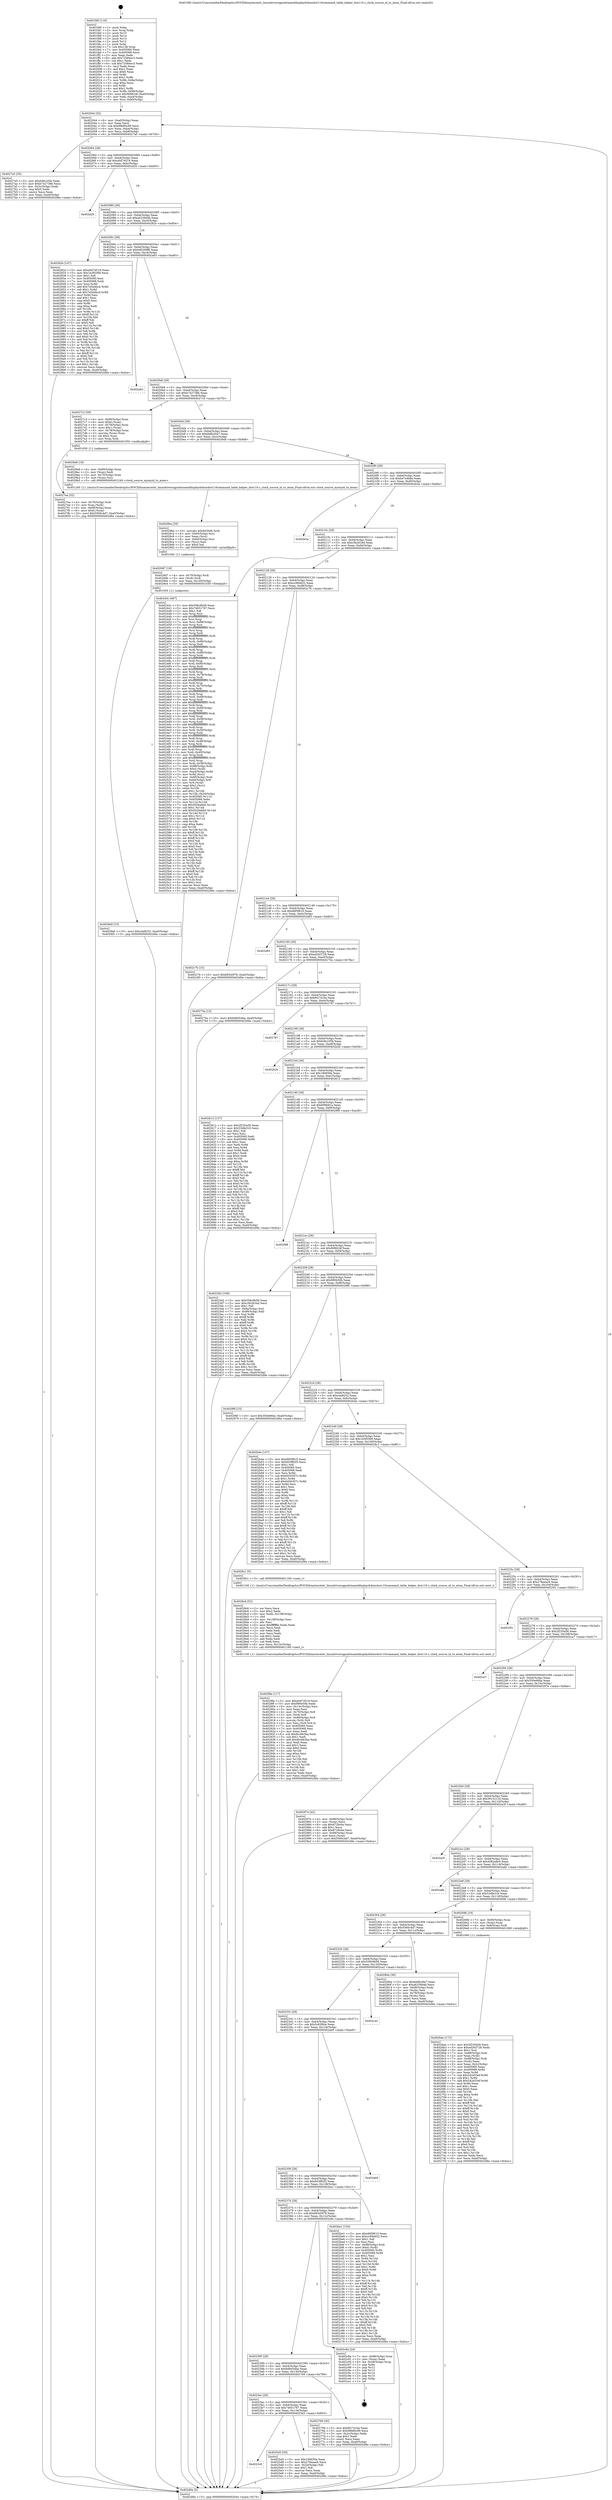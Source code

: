 digraph "0x401fd0" {
  label = "0x401fd0 (/mnt/c/Users/mathe/Desktop/tcc/POCII/binaries/extr_linuxdriversgpudrmamddisplaydcbiosdce110command_table_helper_dce110.c_clock_source_id_to_atom_Final-ollvm.out::main(0))"
  labelloc = "t"
  node[shape=record]

  Entry [label="",width=0.3,height=0.3,shape=circle,fillcolor=black,style=filled]
  "0x402044" [label="{
     0x402044 [32]\l
     | [instrs]\l
     &nbsp;&nbsp;0x402044 \<+6\>: mov -0xa0(%rbp),%eax\l
     &nbsp;&nbsp;0x40204a \<+2\>: mov %eax,%ecx\l
     &nbsp;&nbsp;0x40204c \<+6\>: sub $0x99b80c99,%ecx\l
     &nbsp;&nbsp;0x402052 \<+6\>: mov %eax,-0xb4(%rbp)\l
     &nbsp;&nbsp;0x402058 \<+6\>: mov %ecx,-0xb8(%rbp)\l
     &nbsp;&nbsp;0x40205e \<+6\>: je 00000000004027a5 \<main+0x7d5\>\l
  }"]
  "0x4027a5" [label="{
     0x4027a5 [30]\l
     | [instrs]\l
     &nbsp;&nbsp;0x4027a5 \<+5\>: mov $0xfc9e105b,%eax\l
     &nbsp;&nbsp;0x4027aa \<+5\>: mov $0xb7427386,%ecx\l
     &nbsp;&nbsp;0x4027af \<+3\>: mov -0x2c(%rbp),%edx\l
     &nbsp;&nbsp;0x4027b2 \<+3\>: cmp $0x0,%edx\l
     &nbsp;&nbsp;0x4027b5 \<+3\>: cmove %ecx,%eax\l
     &nbsp;&nbsp;0x4027b8 \<+6\>: mov %eax,-0xa0(%rbp)\l
     &nbsp;&nbsp;0x4027be \<+5\>: jmp 0000000000402d9a \<main+0xdca\>\l
  }"]
  "0x402064" [label="{
     0x402064 [28]\l
     | [instrs]\l
     &nbsp;&nbsp;0x402064 \<+5\>: jmp 0000000000402069 \<main+0x99\>\l
     &nbsp;&nbsp;0x402069 \<+6\>: mov -0xb4(%rbp),%eax\l
     &nbsp;&nbsp;0x40206f \<+5\>: sub $0xa0d74519,%eax\l
     &nbsp;&nbsp;0x402074 \<+6\>: mov %eax,-0xbc(%rbp)\l
     &nbsp;&nbsp;0x40207a \<+6\>: je 0000000000402d20 \<main+0xd50\>\l
  }"]
  Exit [label="",width=0.3,height=0.3,shape=circle,fillcolor=black,style=filled,peripheries=2]
  "0x402d20" [label="{
     0x402d20\l
  }", style=dashed]
  "0x402080" [label="{
     0x402080 [28]\l
     | [instrs]\l
     &nbsp;&nbsp;0x402080 \<+5\>: jmp 0000000000402085 \<main+0xb5\>\l
     &nbsp;&nbsp;0x402085 \<+6\>: mov -0xb4(%rbp),%eax\l
     &nbsp;&nbsp;0x40208b \<+5\>: sub $0xa6239d4b,%eax\l
     &nbsp;&nbsp;0x402090 \<+6\>: mov %eax,-0xc0(%rbp)\l
     &nbsp;&nbsp;0x402096 \<+6\>: je 000000000040282e \<main+0x85e\>\l
  }"]
  "0x4029e9" [label="{
     0x4029e9 [15]\l
     | [instrs]\l
     &nbsp;&nbsp;0x4029e9 \<+10\>: movl $0xcda8252,-0xa0(%rbp)\l
     &nbsp;&nbsp;0x4029f3 \<+5\>: jmp 0000000000402d9a \<main+0xdca\>\l
  }"]
  "0x40282e" [label="{
     0x40282e [147]\l
     | [instrs]\l
     &nbsp;&nbsp;0x40282e \<+5\>: mov $0xa0d74519,%eax\l
     &nbsp;&nbsp;0x402833 \<+5\>: mov $0x1b3f5369,%ecx\l
     &nbsp;&nbsp;0x402838 \<+2\>: mov $0x1,%dl\l
     &nbsp;&nbsp;0x40283a \<+7\>: mov 0x405060,%esi\l
     &nbsp;&nbsp;0x402841 \<+7\>: mov 0x405068,%edi\l
     &nbsp;&nbsp;0x402848 \<+3\>: mov %esi,%r8d\l
     &nbsp;&nbsp;0x40284b \<+7\>: add $0x7d3d4bcd,%r8d\l
     &nbsp;&nbsp;0x402852 \<+4\>: sub $0x1,%r8d\l
     &nbsp;&nbsp;0x402856 \<+7\>: sub $0x7d3d4bcd,%r8d\l
     &nbsp;&nbsp;0x40285d \<+4\>: imul %r8d,%esi\l
     &nbsp;&nbsp;0x402861 \<+3\>: and $0x1,%esi\l
     &nbsp;&nbsp;0x402864 \<+3\>: cmp $0x0,%esi\l
     &nbsp;&nbsp;0x402867 \<+4\>: sete %r9b\l
     &nbsp;&nbsp;0x40286b \<+3\>: cmp $0xa,%edi\l
     &nbsp;&nbsp;0x40286e \<+4\>: setl %r10b\l
     &nbsp;&nbsp;0x402872 \<+3\>: mov %r9b,%r11b\l
     &nbsp;&nbsp;0x402875 \<+4\>: xor $0xff,%r11b\l
     &nbsp;&nbsp;0x402879 \<+3\>: mov %r10b,%bl\l
     &nbsp;&nbsp;0x40287c \<+3\>: xor $0xff,%bl\l
     &nbsp;&nbsp;0x40287f \<+3\>: xor $0x0,%dl\l
     &nbsp;&nbsp;0x402882 \<+3\>: mov %r11b,%r14b\l
     &nbsp;&nbsp;0x402885 \<+4\>: and $0x0,%r14b\l
     &nbsp;&nbsp;0x402889 \<+3\>: and %dl,%r9b\l
     &nbsp;&nbsp;0x40288c \<+3\>: mov %bl,%r15b\l
     &nbsp;&nbsp;0x40288f \<+4\>: and $0x0,%r15b\l
     &nbsp;&nbsp;0x402893 \<+3\>: and %dl,%r10b\l
     &nbsp;&nbsp;0x402896 \<+3\>: or %r9b,%r14b\l
     &nbsp;&nbsp;0x402899 \<+3\>: or %r10b,%r15b\l
     &nbsp;&nbsp;0x40289c \<+3\>: xor %r15b,%r14b\l
     &nbsp;&nbsp;0x40289f \<+3\>: or %bl,%r11b\l
     &nbsp;&nbsp;0x4028a2 \<+4\>: xor $0xff,%r11b\l
     &nbsp;&nbsp;0x4028a6 \<+3\>: or $0x0,%dl\l
     &nbsp;&nbsp;0x4028a9 \<+3\>: and %dl,%r11b\l
     &nbsp;&nbsp;0x4028ac \<+3\>: or %r11b,%r14b\l
     &nbsp;&nbsp;0x4028af \<+4\>: test $0x1,%r14b\l
     &nbsp;&nbsp;0x4028b3 \<+3\>: cmovne %ecx,%eax\l
     &nbsp;&nbsp;0x4028b6 \<+6\>: mov %eax,-0xa0(%rbp)\l
     &nbsp;&nbsp;0x4028bc \<+5\>: jmp 0000000000402d9a \<main+0xdca\>\l
  }"]
  "0x40209c" [label="{
     0x40209c [28]\l
     | [instrs]\l
     &nbsp;&nbsp;0x40209c \<+5\>: jmp 00000000004020a1 \<main+0xd1\>\l
     &nbsp;&nbsp;0x4020a1 \<+6\>: mov -0xb4(%rbp),%eax\l
     &nbsp;&nbsp;0x4020a7 \<+5\>: sub $0xb40269f6,%eax\l
     &nbsp;&nbsp;0x4020ac \<+6\>: mov %eax,-0xc4(%rbp)\l
     &nbsp;&nbsp;0x4020b2 \<+6\>: je 0000000000402a63 \<main+0xa93\>\l
  }"]
  "0x4029d7" [label="{
     0x4029d7 [18]\l
     | [instrs]\l
     &nbsp;&nbsp;0x4029d7 \<+4\>: mov -0x70(%rbp),%rdi\l
     &nbsp;&nbsp;0x4029db \<+3\>: mov (%rdi),%rdi\l
     &nbsp;&nbsp;0x4029de \<+6\>: mov %eax,-0x140(%rbp)\l
     &nbsp;&nbsp;0x4029e4 \<+5\>: call 0000000000401030 \<free@plt\>\l
     | [calls]\l
     &nbsp;&nbsp;0x401030 \{1\} (unknown)\l
  }"]
  "0x402a63" [label="{
     0x402a63\l
  }", style=dashed]
  "0x4020b8" [label="{
     0x4020b8 [28]\l
     | [instrs]\l
     &nbsp;&nbsp;0x4020b8 \<+5\>: jmp 00000000004020bd \<main+0xed\>\l
     &nbsp;&nbsp;0x4020bd \<+6\>: mov -0xb4(%rbp),%eax\l
     &nbsp;&nbsp;0x4020c3 \<+5\>: sub $0xb7427386,%eax\l
     &nbsp;&nbsp;0x4020c8 \<+6\>: mov %eax,-0xc8(%rbp)\l
     &nbsp;&nbsp;0x4020ce \<+6\>: je 00000000004027c3 \<main+0x7f3\>\l
  }"]
  "0x4029ba" [label="{
     0x4029ba [29]\l
     | [instrs]\l
     &nbsp;&nbsp;0x4029ba \<+10\>: movabs $0x4030d6,%rdi\l
     &nbsp;&nbsp;0x4029c4 \<+4\>: mov -0x60(%rbp),%rsi\l
     &nbsp;&nbsp;0x4029c8 \<+2\>: mov %eax,(%rsi)\l
     &nbsp;&nbsp;0x4029ca \<+4\>: mov -0x60(%rbp),%rsi\l
     &nbsp;&nbsp;0x4029ce \<+2\>: mov (%rsi),%esi\l
     &nbsp;&nbsp;0x4029d0 \<+2\>: mov $0x0,%al\l
     &nbsp;&nbsp;0x4029d2 \<+5\>: call 0000000000401040 \<printf@plt\>\l
     | [calls]\l
     &nbsp;&nbsp;0x401040 \{1\} (unknown)\l
  }"]
  "0x4027c3" [label="{
     0x4027c3 [39]\l
     | [instrs]\l
     &nbsp;&nbsp;0x4027c3 \<+4\>: mov -0x80(%rbp),%rax\l
     &nbsp;&nbsp;0x4027c7 \<+6\>: movl $0x0,(%rax)\l
     &nbsp;&nbsp;0x4027cd \<+4\>: mov -0x78(%rbp),%rax\l
     &nbsp;&nbsp;0x4027d1 \<+6\>: movl $0x1,(%rax)\l
     &nbsp;&nbsp;0x4027d7 \<+4\>: mov -0x78(%rbp),%rax\l
     &nbsp;&nbsp;0x4027db \<+3\>: movslq (%rax),%rax\l
     &nbsp;&nbsp;0x4027de \<+4\>: shl $0x2,%rax\l
     &nbsp;&nbsp;0x4027e2 \<+3\>: mov %rax,%rdi\l
     &nbsp;&nbsp;0x4027e5 \<+5\>: call 0000000000401050 \<malloc@plt\>\l
     | [calls]\l
     &nbsp;&nbsp;0x401050 \{1\} (unknown)\l
  }"]
  "0x4020d4" [label="{
     0x4020d4 [28]\l
     | [instrs]\l
     &nbsp;&nbsp;0x4020d4 \<+5\>: jmp 00000000004020d9 \<main+0x109\>\l
     &nbsp;&nbsp;0x4020d9 \<+6\>: mov -0xb4(%rbp),%eax\l
     &nbsp;&nbsp;0x4020df \<+5\>: sub $0xbb8b26e7,%eax\l
     &nbsp;&nbsp;0x4020e4 \<+6\>: mov %eax,-0xcc(%rbp)\l
     &nbsp;&nbsp;0x4020ea \<+6\>: je 00000000004029a8 \<main+0x9d8\>\l
  }"]
  "0x4028fa" [label="{
     0x4028fa [117]\l
     | [instrs]\l
     &nbsp;&nbsp;0x4028fa \<+5\>: mov $0xa0d74519,%ecx\l
     &nbsp;&nbsp;0x4028ff \<+5\>: mov $0x990b50b,%edx\l
     &nbsp;&nbsp;0x402904 \<+6\>: mov -0x13c(%rbp),%esi\l
     &nbsp;&nbsp;0x40290a \<+3\>: imul %eax,%esi\l
     &nbsp;&nbsp;0x40290d \<+4\>: mov -0x70(%rbp),%r8\l
     &nbsp;&nbsp;0x402911 \<+3\>: mov (%r8),%r8\l
     &nbsp;&nbsp;0x402914 \<+4\>: mov -0x68(%rbp),%r9\l
     &nbsp;&nbsp;0x402918 \<+3\>: movslq (%r9),%r9\l
     &nbsp;&nbsp;0x40291b \<+4\>: mov %esi,(%r8,%r9,4)\l
     &nbsp;&nbsp;0x40291f \<+7\>: mov 0x405060,%eax\l
     &nbsp;&nbsp;0x402926 \<+7\>: mov 0x405068,%esi\l
     &nbsp;&nbsp;0x40292d \<+2\>: mov %eax,%edi\l
     &nbsp;&nbsp;0x40292f \<+6\>: sub $0x8cc6b3ba,%edi\l
     &nbsp;&nbsp;0x402935 \<+3\>: sub $0x1,%edi\l
     &nbsp;&nbsp;0x402938 \<+6\>: add $0x8cc6b3ba,%edi\l
     &nbsp;&nbsp;0x40293e \<+3\>: imul %edi,%eax\l
     &nbsp;&nbsp;0x402941 \<+3\>: and $0x1,%eax\l
     &nbsp;&nbsp;0x402944 \<+3\>: cmp $0x0,%eax\l
     &nbsp;&nbsp;0x402947 \<+4\>: sete %r10b\l
     &nbsp;&nbsp;0x40294b \<+3\>: cmp $0xa,%esi\l
     &nbsp;&nbsp;0x40294e \<+4\>: setl %r11b\l
     &nbsp;&nbsp;0x402952 \<+3\>: mov %r10b,%bl\l
     &nbsp;&nbsp;0x402955 \<+3\>: and %r11b,%bl\l
     &nbsp;&nbsp;0x402958 \<+3\>: xor %r11b,%r10b\l
     &nbsp;&nbsp;0x40295b \<+3\>: or %r10b,%bl\l
     &nbsp;&nbsp;0x40295e \<+3\>: test $0x1,%bl\l
     &nbsp;&nbsp;0x402961 \<+3\>: cmovne %edx,%ecx\l
     &nbsp;&nbsp;0x402964 \<+6\>: mov %ecx,-0xa0(%rbp)\l
     &nbsp;&nbsp;0x40296a \<+5\>: jmp 0000000000402d9a \<main+0xdca\>\l
  }"]
  "0x4029a8" [label="{
     0x4029a8 [18]\l
     | [instrs]\l
     &nbsp;&nbsp;0x4029a8 \<+4\>: mov -0x80(%rbp),%rax\l
     &nbsp;&nbsp;0x4029ac \<+2\>: mov (%rax),%edi\l
     &nbsp;&nbsp;0x4029ae \<+4\>: mov -0x70(%rbp),%rax\l
     &nbsp;&nbsp;0x4029b2 \<+3\>: mov (%rax),%rsi\l
     &nbsp;&nbsp;0x4029b5 \<+5\>: call 0000000000401240 \<clock_source_mymyid_to_atom\>\l
     | [calls]\l
     &nbsp;&nbsp;0x401240 \{1\} (/mnt/c/Users/mathe/Desktop/tcc/POCII/binaries/extr_linuxdriversgpudrmamddisplaydcbiosdce110command_table_helper_dce110.c_clock_source_id_to_atom_Final-ollvm.out::clock_source_mymyid_to_atom)\l
  }"]
  "0x4020f0" [label="{
     0x4020f0 [28]\l
     | [instrs]\l
     &nbsp;&nbsp;0x4020f0 \<+5\>: jmp 00000000004020f5 \<main+0x125\>\l
     &nbsp;&nbsp;0x4020f5 \<+6\>: mov -0xb4(%rbp),%eax\l
     &nbsp;&nbsp;0x4020fb \<+5\>: sub $0xbe7e4b8e,%eax\l
     &nbsp;&nbsp;0x402100 \<+6\>: mov %eax,-0xd0(%rbp)\l
     &nbsp;&nbsp;0x402106 \<+6\>: je 0000000000402b3a \<main+0xb6a\>\l
  }"]
  "0x4028c6" [label="{
     0x4028c6 [52]\l
     | [instrs]\l
     &nbsp;&nbsp;0x4028c6 \<+2\>: xor %ecx,%ecx\l
     &nbsp;&nbsp;0x4028c8 \<+5\>: mov $0x2,%edx\l
     &nbsp;&nbsp;0x4028cd \<+6\>: mov %edx,-0x138(%rbp)\l
     &nbsp;&nbsp;0x4028d3 \<+1\>: cltd\l
     &nbsp;&nbsp;0x4028d4 \<+6\>: mov -0x138(%rbp),%esi\l
     &nbsp;&nbsp;0x4028da \<+2\>: idiv %esi\l
     &nbsp;&nbsp;0x4028dc \<+6\>: imul $0xfffffffe,%edx,%edx\l
     &nbsp;&nbsp;0x4028e2 \<+2\>: mov %ecx,%edi\l
     &nbsp;&nbsp;0x4028e4 \<+2\>: sub %edx,%edi\l
     &nbsp;&nbsp;0x4028e6 \<+2\>: mov %ecx,%edx\l
     &nbsp;&nbsp;0x4028e8 \<+3\>: sub $0x1,%edx\l
     &nbsp;&nbsp;0x4028eb \<+2\>: add %edx,%edi\l
     &nbsp;&nbsp;0x4028ed \<+2\>: sub %edi,%ecx\l
     &nbsp;&nbsp;0x4028ef \<+6\>: mov %ecx,-0x13c(%rbp)\l
     &nbsp;&nbsp;0x4028f5 \<+5\>: call 0000000000401160 \<next_i\>\l
     | [calls]\l
     &nbsp;&nbsp;0x401160 \{1\} (/mnt/c/Users/mathe/Desktop/tcc/POCII/binaries/extr_linuxdriversgpudrmamddisplaydcbiosdce110command_table_helper_dce110.c_clock_source_id_to_atom_Final-ollvm.out::next_i)\l
  }"]
  "0x402b3a" [label="{
     0x402b3a\l
  }", style=dashed]
  "0x40210c" [label="{
     0x40210c [28]\l
     | [instrs]\l
     &nbsp;&nbsp;0x40210c \<+5\>: jmp 0000000000402111 \<main+0x141\>\l
     &nbsp;&nbsp;0x402111 \<+6\>: mov -0xb4(%rbp),%eax\l
     &nbsp;&nbsp;0x402117 \<+5\>: sub $0xc5b2634d,%eax\l
     &nbsp;&nbsp;0x40211c \<+6\>: mov %eax,-0xd4(%rbp)\l
     &nbsp;&nbsp;0x402122 \<+6\>: je 000000000040243c \<main+0x46c\>\l
  }"]
  "0x4027ea" [label="{
     0x4027ea [32]\l
     | [instrs]\l
     &nbsp;&nbsp;0x4027ea \<+4\>: mov -0x70(%rbp),%rdi\l
     &nbsp;&nbsp;0x4027ee \<+3\>: mov %rax,(%rdi)\l
     &nbsp;&nbsp;0x4027f1 \<+4\>: mov -0x68(%rbp),%rax\l
     &nbsp;&nbsp;0x4027f5 \<+6\>: movl $0x0,(%rax)\l
     &nbsp;&nbsp;0x4027fb \<+10\>: movl $0x5560c4d7,-0xa0(%rbp)\l
     &nbsp;&nbsp;0x402805 \<+5\>: jmp 0000000000402d9a \<main+0xdca\>\l
  }"]
  "0x40243c" [label="{
     0x40243c [407]\l
     | [instrs]\l
     &nbsp;&nbsp;0x40243c \<+5\>: mov $0x558c9b59,%eax\l
     &nbsp;&nbsp;0x402441 \<+5\>: mov $0x74651767,%ecx\l
     &nbsp;&nbsp;0x402446 \<+2\>: mov $0x1,%dl\l
     &nbsp;&nbsp;0x402448 \<+3\>: mov %rsp,%rsi\l
     &nbsp;&nbsp;0x40244b \<+4\>: add $0xfffffffffffffff0,%rsi\l
     &nbsp;&nbsp;0x40244f \<+3\>: mov %rsi,%rsp\l
     &nbsp;&nbsp;0x402452 \<+7\>: mov %rsi,-0x98(%rbp)\l
     &nbsp;&nbsp;0x402459 \<+3\>: mov %rsp,%rsi\l
     &nbsp;&nbsp;0x40245c \<+4\>: add $0xfffffffffffffff0,%rsi\l
     &nbsp;&nbsp;0x402460 \<+3\>: mov %rsi,%rsp\l
     &nbsp;&nbsp;0x402463 \<+3\>: mov %rsp,%rdi\l
     &nbsp;&nbsp;0x402466 \<+4\>: add $0xfffffffffffffff0,%rdi\l
     &nbsp;&nbsp;0x40246a \<+3\>: mov %rdi,%rsp\l
     &nbsp;&nbsp;0x40246d \<+7\>: mov %rdi,-0x90(%rbp)\l
     &nbsp;&nbsp;0x402474 \<+3\>: mov %rsp,%rdi\l
     &nbsp;&nbsp;0x402477 \<+4\>: add $0xfffffffffffffff0,%rdi\l
     &nbsp;&nbsp;0x40247b \<+3\>: mov %rdi,%rsp\l
     &nbsp;&nbsp;0x40247e \<+7\>: mov %rdi,-0x88(%rbp)\l
     &nbsp;&nbsp;0x402485 \<+3\>: mov %rsp,%rdi\l
     &nbsp;&nbsp;0x402488 \<+4\>: add $0xfffffffffffffff0,%rdi\l
     &nbsp;&nbsp;0x40248c \<+3\>: mov %rdi,%rsp\l
     &nbsp;&nbsp;0x40248f \<+4\>: mov %rdi,-0x80(%rbp)\l
     &nbsp;&nbsp;0x402493 \<+3\>: mov %rsp,%rdi\l
     &nbsp;&nbsp;0x402496 \<+4\>: add $0xfffffffffffffff0,%rdi\l
     &nbsp;&nbsp;0x40249a \<+3\>: mov %rdi,%rsp\l
     &nbsp;&nbsp;0x40249d \<+4\>: mov %rdi,-0x78(%rbp)\l
     &nbsp;&nbsp;0x4024a1 \<+3\>: mov %rsp,%rdi\l
     &nbsp;&nbsp;0x4024a4 \<+4\>: add $0xfffffffffffffff0,%rdi\l
     &nbsp;&nbsp;0x4024a8 \<+3\>: mov %rdi,%rsp\l
     &nbsp;&nbsp;0x4024ab \<+4\>: mov %rdi,-0x70(%rbp)\l
     &nbsp;&nbsp;0x4024af \<+3\>: mov %rsp,%rdi\l
     &nbsp;&nbsp;0x4024b2 \<+4\>: add $0xfffffffffffffff0,%rdi\l
     &nbsp;&nbsp;0x4024b6 \<+3\>: mov %rdi,%rsp\l
     &nbsp;&nbsp;0x4024b9 \<+4\>: mov %rdi,-0x68(%rbp)\l
     &nbsp;&nbsp;0x4024bd \<+3\>: mov %rsp,%rdi\l
     &nbsp;&nbsp;0x4024c0 \<+4\>: add $0xfffffffffffffff0,%rdi\l
     &nbsp;&nbsp;0x4024c4 \<+3\>: mov %rdi,%rsp\l
     &nbsp;&nbsp;0x4024c7 \<+4\>: mov %rdi,-0x60(%rbp)\l
     &nbsp;&nbsp;0x4024cb \<+3\>: mov %rsp,%rdi\l
     &nbsp;&nbsp;0x4024ce \<+4\>: add $0xfffffffffffffff0,%rdi\l
     &nbsp;&nbsp;0x4024d2 \<+3\>: mov %rdi,%rsp\l
     &nbsp;&nbsp;0x4024d5 \<+4\>: mov %rdi,-0x58(%rbp)\l
     &nbsp;&nbsp;0x4024d9 \<+3\>: mov %rsp,%rdi\l
     &nbsp;&nbsp;0x4024dc \<+4\>: add $0xfffffffffffffff0,%rdi\l
     &nbsp;&nbsp;0x4024e0 \<+3\>: mov %rdi,%rsp\l
     &nbsp;&nbsp;0x4024e3 \<+4\>: mov %rdi,-0x50(%rbp)\l
     &nbsp;&nbsp;0x4024e7 \<+3\>: mov %rsp,%rdi\l
     &nbsp;&nbsp;0x4024ea \<+4\>: add $0xfffffffffffffff0,%rdi\l
     &nbsp;&nbsp;0x4024ee \<+3\>: mov %rdi,%rsp\l
     &nbsp;&nbsp;0x4024f1 \<+4\>: mov %rdi,-0x48(%rbp)\l
     &nbsp;&nbsp;0x4024f5 \<+3\>: mov %rsp,%rdi\l
     &nbsp;&nbsp;0x4024f8 \<+4\>: add $0xfffffffffffffff0,%rdi\l
     &nbsp;&nbsp;0x4024fc \<+3\>: mov %rdi,%rsp\l
     &nbsp;&nbsp;0x4024ff \<+4\>: mov %rdi,-0x40(%rbp)\l
     &nbsp;&nbsp;0x402503 \<+3\>: mov %rsp,%rdi\l
     &nbsp;&nbsp;0x402506 \<+4\>: add $0xfffffffffffffff0,%rdi\l
     &nbsp;&nbsp;0x40250a \<+3\>: mov %rdi,%rsp\l
     &nbsp;&nbsp;0x40250d \<+4\>: mov %rdi,-0x38(%rbp)\l
     &nbsp;&nbsp;0x402511 \<+7\>: mov -0x98(%rbp),%rdi\l
     &nbsp;&nbsp;0x402518 \<+6\>: movl $0x0,(%rdi)\l
     &nbsp;&nbsp;0x40251e \<+7\>: mov -0xa4(%rbp),%r8d\l
     &nbsp;&nbsp;0x402525 \<+3\>: mov %r8d,(%rsi)\l
     &nbsp;&nbsp;0x402528 \<+7\>: mov -0x90(%rbp),%rdi\l
     &nbsp;&nbsp;0x40252f \<+7\>: mov -0xb0(%rbp),%r9\l
     &nbsp;&nbsp;0x402536 \<+3\>: mov %r9,(%rdi)\l
     &nbsp;&nbsp;0x402539 \<+3\>: cmpl $0x2,(%rsi)\l
     &nbsp;&nbsp;0x40253c \<+4\>: setne %r10b\l
     &nbsp;&nbsp;0x402540 \<+4\>: and $0x1,%r10b\l
     &nbsp;&nbsp;0x402544 \<+4\>: mov %r10b,-0x2d(%rbp)\l
     &nbsp;&nbsp;0x402548 \<+8\>: mov 0x405060,%r11d\l
     &nbsp;&nbsp;0x402550 \<+7\>: mov 0x405068,%ebx\l
     &nbsp;&nbsp;0x402557 \<+3\>: mov %r11d,%r14d\l
     &nbsp;&nbsp;0x40255a \<+7\>: sub $0x5026abb0,%r14d\l
     &nbsp;&nbsp;0x402561 \<+4\>: sub $0x1,%r14d\l
     &nbsp;&nbsp;0x402565 \<+7\>: add $0x5026abb0,%r14d\l
     &nbsp;&nbsp;0x40256c \<+4\>: imul %r14d,%r11d\l
     &nbsp;&nbsp;0x402570 \<+4\>: and $0x1,%r11d\l
     &nbsp;&nbsp;0x402574 \<+4\>: cmp $0x0,%r11d\l
     &nbsp;&nbsp;0x402578 \<+4\>: sete %r10b\l
     &nbsp;&nbsp;0x40257c \<+3\>: cmp $0xa,%ebx\l
     &nbsp;&nbsp;0x40257f \<+4\>: setl %r15b\l
     &nbsp;&nbsp;0x402583 \<+3\>: mov %r10b,%r12b\l
     &nbsp;&nbsp;0x402586 \<+4\>: xor $0xff,%r12b\l
     &nbsp;&nbsp;0x40258a \<+3\>: mov %r15b,%r13b\l
     &nbsp;&nbsp;0x40258d \<+4\>: xor $0xff,%r13b\l
     &nbsp;&nbsp;0x402591 \<+3\>: xor $0x0,%dl\l
     &nbsp;&nbsp;0x402594 \<+3\>: mov %r12b,%sil\l
     &nbsp;&nbsp;0x402597 \<+4\>: and $0x0,%sil\l
     &nbsp;&nbsp;0x40259b \<+3\>: and %dl,%r10b\l
     &nbsp;&nbsp;0x40259e \<+3\>: mov %r13b,%dil\l
     &nbsp;&nbsp;0x4025a1 \<+4\>: and $0x0,%dil\l
     &nbsp;&nbsp;0x4025a5 \<+3\>: and %dl,%r15b\l
     &nbsp;&nbsp;0x4025a8 \<+3\>: or %r10b,%sil\l
     &nbsp;&nbsp;0x4025ab \<+3\>: or %r15b,%dil\l
     &nbsp;&nbsp;0x4025ae \<+3\>: xor %dil,%sil\l
     &nbsp;&nbsp;0x4025b1 \<+3\>: or %r13b,%r12b\l
     &nbsp;&nbsp;0x4025b4 \<+4\>: xor $0xff,%r12b\l
     &nbsp;&nbsp;0x4025b8 \<+3\>: or $0x0,%dl\l
     &nbsp;&nbsp;0x4025bb \<+3\>: and %dl,%r12b\l
     &nbsp;&nbsp;0x4025be \<+3\>: or %r12b,%sil\l
     &nbsp;&nbsp;0x4025c1 \<+4\>: test $0x1,%sil\l
     &nbsp;&nbsp;0x4025c5 \<+3\>: cmovne %ecx,%eax\l
     &nbsp;&nbsp;0x4025c8 \<+6\>: mov %eax,-0xa0(%rbp)\l
     &nbsp;&nbsp;0x4025ce \<+5\>: jmp 0000000000402d9a \<main+0xdca\>\l
  }"]
  "0x402128" [label="{
     0x402128 [28]\l
     | [instrs]\l
     &nbsp;&nbsp;0x402128 \<+5\>: jmp 000000000040212d \<main+0x15d\>\l
     &nbsp;&nbsp;0x40212d \<+6\>: mov -0xb4(%rbp),%eax\l
     &nbsp;&nbsp;0x402133 \<+5\>: sub $0xcc99dd32,%eax\l
     &nbsp;&nbsp;0x402138 \<+6\>: mov %eax,-0xd8(%rbp)\l
     &nbsp;&nbsp;0x40213e \<+6\>: je 0000000000402c7b \<main+0xcab\>\l
  }"]
  "0x4026ae" [label="{
     0x4026ae [172]\l
     | [instrs]\l
     &nbsp;&nbsp;0x4026ae \<+5\>: mov $0x2f235a56,%ecx\l
     &nbsp;&nbsp;0x4026b3 \<+5\>: mov $0xed263728,%edx\l
     &nbsp;&nbsp;0x4026b8 \<+3\>: mov $0x1,%sil\l
     &nbsp;&nbsp;0x4026bb \<+7\>: mov -0x88(%rbp),%rdi\l
     &nbsp;&nbsp;0x4026c2 \<+2\>: mov %eax,(%rdi)\l
     &nbsp;&nbsp;0x4026c4 \<+7\>: mov -0x88(%rbp),%rdi\l
     &nbsp;&nbsp;0x4026cb \<+2\>: mov (%rdi),%eax\l
     &nbsp;&nbsp;0x4026cd \<+3\>: mov %eax,-0x2c(%rbp)\l
     &nbsp;&nbsp;0x4026d0 \<+7\>: mov 0x405060,%eax\l
     &nbsp;&nbsp;0x4026d7 \<+8\>: mov 0x405068,%r8d\l
     &nbsp;&nbsp;0x4026df \<+3\>: mov %eax,%r9d\l
     &nbsp;&nbsp;0x4026e2 \<+7\>: sub $0x542e53ef,%r9d\l
     &nbsp;&nbsp;0x4026e9 \<+4\>: sub $0x1,%r9d\l
     &nbsp;&nbsp;0x4026ed \<+7\>: add $0x542e53ef,%r9d\l
     &nbsp;&nbsp;0x4026f4 \<+4\>: imul %r9d,%eax\l
     &nbsp;&nbsp;0x4026f8 \<+3\>: and $0x1,%eax\l
     &nbsp;&nbsp;0x4026fb \<+3\>: cmp $0x0,%eax\l
     &nbsp;&nbsp;0x4026fe \<+4\>: sete %r10b\l
     &nbsp;&nbsp;0x402702 \<+4\>: cmp $0xa,%r8d\l
     &nbsp;&nbsp;0x402706 \<+4\>: setl %r11b\l
     &nbsp;&nbsp;0x40270a \<+3\>: mov %r10b,%bl\l
     &nbsp;&nbsp;0x40270d \<+3\>: xor $0xff,%bl\l
     &nbsp;&nbsp;0x402710 \<+3\>: mov %r11b,%r14b\l
     &nbsp;&nbsp;0x402713 \<+4\>: xor $0xff,%r14b\l
     &nbsp;&nbsp;0x402717 \<+4\>: xor $0x0,%sil\l
     &nbsp;&nbsp;0x40271b \<+3\>: mov %bl,%r15b\l
     &nbsp;&nbsp;0x40271e \<+4\>: and $0x0,%r15b\l
     &nbsp;&nbsp;0x402722 \<+3\>: and %sil,%r10b\l
     &nbsp;&nbsp;0x402725 \<+3\>: mov %r14b,%r12b\l
     &nbsp;&nbsp;0x402728 \<+4\>: and $0x0,%r12b\l
     &nbsp;&nbsp;0x40272c \<+3\>: and %sil,%r11b\l
     &nbsp;&nbsp;0x40272f \<+3\>: or %r10b,%r15b\l
     &nbsp;&nbsp;0x402732 \<+3\>: or %r11b,%r12b\l
     &nbsp;&nbsp;0x402735 \<+3\>: xor %r12b,%r15b\l
     &nbsp;&nbsp;0x402738 \<+3\>: or %r14b,%bl\l
     &nbsp;&nbsp;0x40273b \<+3\>: xor $0xff,%bl\l
     &nbsp;&nbsp;0x40273e \<+4\>: or $0x0,%sil\l
     &nbsp;&nbsp;0x402742 \<+3\>: and %sil,%bl\l
     &nbsp;&nbsp;0x402745 \<+3\>: or %bl,%r15b\l
     &nbsp;&nbsp;0x402748 \<+4\>: test $0x1,%r15b\l
     &nbsp;&nbsp;0x40274c \<+3\>: cmovne %edx,%ecx\l
     &nbsp;&nbsp;0x40274f \<+6\>: mov %ecx,-0xa0(%rbp)\l
     &nbsp;&nbsp;0x402755 \<+5\>: jmp 0000000000402d9a \<main+0xdca\>\l
  }"]
  "0x402c7b" [label="{
     0x402c7b [15]\l
     | [instrs]\l
     &nbsp;&nbsp;0x402c7b \<+10\>: movl $0x683d3f78,-0xa0(%rbp)\l
     &nbsp;&nbsp;0x402c85 \<+5\>: jmp 0000000000402d9a \<main+0xdca\>\l
  }"]
  "0x402144" [label="{
     0x402144 [28]\l
     | [instrs]\l
     &nbsp;&nbsp;0x402144 \<+5\>: jmp 0000000000402149 \<main+0x179\>\l
     &nbsp;&nbsp;0x402149 \<+6\>: mov -0xb4(%rbp),%eax\l
     &nbsp;&nbsp;0x40214f \<+5\>: sub $0xd6f3f610,%eax\l
     &nbsp;&nbsp;0x402154 \<+6\>: mov %eax,-0xdc(%rbp)\l
     &nbsp;&nbsp;0x40215a \<+6\>: je 0000000000402d83 \<main+0xdb3\>\l
  }"]
  "0x4023c8" [label="{
     0x4023c8\l
  }", style=dashed]
  "0x402d83" [label="{
     0x402d83\l
  }", style=dashed]
  "0x402160" [label="{
     0x402160 [28]\l
     | [instrs]\l
     &nbsp;&nbsp;0x402160 \<+5\>: jmp 0000000000402165 \<main+0x195\>\l
     &nbsp;&nbsp;0x402165 \<+6\>: mov -0xb4(%rbp),%eax\l
     &nbsp;&nbsp;0x40216b \<+5\>: sub $0xed263728,%eax\l
     &nbsp;&nbsp;0x402170 \<+6\>: mov %eax,-0xe0(%rbp)\l
     &nbsp;&nbsp;0x402176 \<+6\>: je 000000000040275a \<main+0x78a\>\l
  }"]
  "0x4025d3" [label="{
     0x4025d3 [30]\l
     | [instrs]\l
     &nbsp;&nbsp;0x4025d3 \<+5\>: mov $0x190659a,%eax\l
     &nbsp;&nbsp;0x4025d8 \<+5\>: mov $0x278aeac6,%ecx\l
     &nbsp;&nbsp;0x4025dd \<+3\>: mov -0x2d(%rbp),%dl\l
     &nbsp;&nbsp;0x4025e0 \<+3\>: test $0x1,%dl\l
     &nbsp;&nbsp;0x4025e3 \<+3\>: cmovne %ecx,%eax\l
     &nbsp;&nbsp;0x4025e6 \<+6\>: mov %eax,-0xa0(%rbp)\l
     &nbsp;&nbsp;0x4025ec \<+5\>: jmp 0000000000402d9a \<main+0xdca\>\l
  }"]
  "0x40275a" [label="{
     0x40275a [15]\l
     | [instrs]\l
     &nbsp;&nbsp;0x40275a \<+10\>: movl $0x6d6054be,-0xa0(%rbp)\l
     &nbsp;&nbsp;0x402764 \<+5\>: jmp 0000000000402d9a \<main+0xdca\>\l
  }"]
  "0x40217c" [label="{
     0x40217c [28]\l
     | [instrs]\l
     &nbsp;&nbsp;0x40217c \<+5\>: jmp 0000000000402181 \<main+0x1b1\>\l
     &nbsp;&nbsp;0x402181 \<+6\>: mov -0xb4(%rbp),%eax\l
     &nbsp;&nbsp;0x402187 \<+5\>: sub $0xf027e1be,%eax\l
     &nbsp;&nbsp;0x40218c \<+6\>: mov %eax,-0xe4(%rbp)\l
     &nbsp;&nbsp;0x402192 \<+6\>: je 0000000000402787 \<main+0x7b7\>\l
  }"]
  "0x4023ac" [label="{
     0x4023ac [28]\l
     | [instrs]\l
     &nbsp;&nbsp;0x4023ac \<+5\>: jmp 00000000004023b1 \<main+0x3e1\>\l
     &nbsp;&nbsp;0x4023b1 \<+6\>: mov -0xb4(%rbp),%eax\l
     &nbsp;&nbsp;0x4023b7 \<+5\>: sub $0x74651767,%eax\l
     &nbsp;&nbsp;0x4023bc \<+6\>: mov %eax,-0x134(%rbp)\l
     &nbsp;&nbsp;0x4023c2 \<+6\>: je 00000000004025d3 \<main+0x603\>\l
  }"]
  "0x402787" [label="{
     0x402787\l
  }", style=dashed]
  "0x402198" [label="{
     0x402198 [28]\l
     | [instrs]\l
     &nbsp;&nbsp;0x402198 \<+5\>: jmp 000000000040219d \<main+0x1cd\>\l
     &nbsp;&nbsp;0x40219d \<+6\>: mov -0xb4(%rbp),%eax\l
     &nbsp;&nbsp;0x4021a3 \<+5\>: sub $0xfc9e105b,%eax\l
     &nbsp;&nbsp;0x4021a8 \<+6\>: mov %eax,-0xe8(%rbp)\l
     &nbsp;&nbsp;0x4021ae \<+6\>: je 0000000000402b2b \<main+0xb5b\>\l
  }"]
  "0x402769" [label="{
     0x402769 [30]\l
     | [instrs]\l
     &nbsp;&nbsp;0x402769 \<+5\>: mov $0xf027e1be,%eax\l
     &nbsp;&nbsp;0x40276e \<+5\>: mov $0x99b80c99,%ecx\l
     &nbsp;&nbsp;0x402773 \<+3\>: mov -0x2c(%rbp),%edx\l
     &nbsp;&nbsp;0x402776 \<+3\>: cmp $0x1,%edx\l
     &nbsp;&nbsp;0x402779 \<+3\>: cmovl %ecx,%eax\l
     &nbsp;&nbsp;0x40277c \<+6\>: mov %eax,-0xa0(%rbp)\l
     &nbsp;&nbsp;0x402782 \<+5\>: jmp 0000000000402d9a \<main+0xdca\>\l
  }"]
  "0x402b2b" [label="{
     0x402b2b\l
  }", style=dashed]
  "0x4021b4" [label="{
     0x4021b4 [28]\l
     | [instrs]\l
     &nbsp;&nbsp;0x4021b4 \<+5\>: jmp 00000000004021b9 \<main+0x1e9\>\l
     &nbsp;&nbsp;0x4021b9 \<+6\>: mov -0xb4(%rbp),%eax\l
     &nbsp;&nbsp;0x4021bf \<+5\>: sub $0x190659a,%eax\l
     &nbsp;&nbsp;0x4021c4 \<+6\>: mov %eax,-0xec(%rbp)\l
     &nbsp;&nbsp;0x4021ca \<+6\>: je 0000000000402612 \<main+0x642\>\l
  }"]
  "0x402390" [label="{
     0x402390 [28]\l
     | [instrs]\l
     &nbsp;&nbsp;0x402390 \<+5\>: jmp 0000000000402395 \<main+0x3c5\>\l
     &nbsp;&nbsp;0x402395 \<+6\>: mov -0xb4(%rbp),%eax\l
     &nbsp;&nbsp;0x40239b \<+5\>: sub $0x6d6054be,%eax\l
     &nbsp;&nbsp;0x4023a0 \<+6\>: mov %eax,-0x130(%rbp)\l
     &nbsp;&nbsp;0x4023a6 \<+6\>: je 0000000000402769 \<main+0x799\>\l
  }"]
  "0x402612" [label="{
     0x402612 [137]\l
     | [instrs]\l
     &nbsp;&nbsp;0x402612 \<+5\>: mov $0x2f235a56,%eax\l
     &nbsp;&nbsp;0x402617 \<+5\>: mov $0x53dfe316,%ecx\l
     &nbsp;&nbsp;0x40261c \<+2\>: mov $0x1,%dl\l
     &nbsp;&nbsp;0x40261e \<+2\>: xor %esi,%esi\l
     &nbsp;&nbsp;0x402620 \<+7\>: mov 0x405060,%edi\l
     &nbsp;&nbsp;0x402627 \<+8\>: mov 0x405068,%r8d\l
     &nbsp;&nbsp;0x40262f \<+3\>: sub $0x1,%esi\l
     &nbsp;&nbsp;0x402632 \<+3\>: mov %edi,%r9d\l
     &nbsp;&nbsp;0x402635 \<+3\>: add %esi,%r9d\l
     &nbsp;&nbsp;0x402638 \<+4\>: imul %r9d,%edi\l
     &nbsp;&nbsp;0x40263c \<+3\>: and $0x1,%edi\l
     &nbsp;&nbsp;0x40263f \<+3\>: cmp $0x0,%edi\l
     &nbsp;&nbsp;0x402642 \<+4\>: sete %r10b\l
     &nbsp;&nbsp;0x402646 \<+4\>: cmp $0xa,%r8d\l
     &nbsp;&nbsp;0x40264a \<+4\>: setl %r11b\l
     &nbsp;&nbsp;0x40264e \<+3\>: mov %r10b,%bl\l
     &nbsp;&nbsp;0x402651 \<+3\>: xor $0xff,%bl\l
     &nbsp;&nbsp;0x402654 \<+3\>: mov %r11b,%r14b\l
     &nbsp;&nbsp;0x402657 \<+4\>: xor $0xff,%r14b\l
     &nbsp;&nbsp;0x40265b \<+3\>: xor $0x0,%dl\l
     &nbsp;&nbsp;0x40265e \<+3\>: mov %bl,%r15b\l
     &nbsp;&nbsp;0x402661 \<+4\>: and $0x0,%r15b\l
     &nbsp;&nbsp;0x402665 \<+3\>: and %dl,%r10b\l
     &nbsp;&nbsp;0x402668 \<+3\>: mov %r14b,%r12b\l
     &nbsp;&nbsp;0x40266b \<+4\>: and $0x0,%r12b\l
     &nbsp;&nbsp;0x40266f \<+3\>: and %dl,%r11b\l
     &nbsp;&nbsp;0x402672 \<+3\>: or %r10b,%r15b\l
     &nbsp;&nbsp;0x402675 \<+3\>: or %r11b,%r12b\l
     &nbsp;&nbsp;0x402678 \<+3\>: xor %r12b,%r15b\l
     &nbsp;&nbsp;0x40267b \<+3\>: or %r14b,%bl\l
     &nbsp;&nbsp;0x40267e \<+3\>: xor $0xff,%bl\l
     &nbsp;&nbsp;0x402681 \<+3\>: or $0x0,%dl\l
     &nbsp;&nbsp;0x402684 \<+2\>: and %dl,%bl\l
     &nbsp;&nbsp;0x402686 \<+3\>: or %bl,%r15b\l
     &nbsp;&nbsp;0x402689 \<+4\>: test $0x1,%r15b\l
     &nbsp;&nbsp;0x40268d \<+3\>: cmovne %ecx,%eax\l
     &nbsp;&nbsp;0x402690 \<+6\>: mov %eax,-0xa0(%rbp)\l
     &nbsp;&nbsp;0x402696 \<+5\>: jmp 0000000000402d9a \<main+0xdca\>\l
  }"]
  "0x4021d0" [label="{
     0x4021d0 [28]\l
     | [instrs]\l
     &nbsp;&nbsp;0x4021d0 \<+5\>: jmp 00000000004021d5 \<main+0x205\>\l
     &nbsp;&nbsp;0x4021d5 \<+6\>: mov -0xb4(%rbp),%eax\l
     &nbsp;&nbsp;0x4021db \<+5\>: sub $0x699b91a,%eax\l
     &nbsp;&nbsp;0x4021e0 \<+6\>: mov %eax,-0xf0(%rbp)\l
     &nbsp;&nbsp;0x4021e6 \<+6\>: je 00000000004029f8 \<main+0xa28\>\l
  }"]
  "0x402c8a" [label="{
     0x402c8a [24]\l
     | [instrs]\l
     &nbsp;&nbsp;0x402c8a \<+7\>: mov -0x98(%rbp),%rax\l
     &nbsp;&nbsp;0x402c91 \<+2\>: mov (%rax),%eax\l
     &nbsp;&nbsp;0x402c93 \<+4\>: lea -0x28(%rbp),%rsp\l
     &nbsp;&nbsp;0x402c97 \<+1\>: pop %rbx\l
     &nbsp;&nbsp;0x402c98 \<+2\>: pop %r12\l
     &nbsp;&nbsp;0x402c9a \<+2\>: pop %r13\l
     &nbsp;&nbsp;0x402c9c \<+2\>: pop %r14\l
     &nbsp;&nbsp;0x402c9e \<+2\>: pop %r15\l
     &nbsp;&nbsp;0x402ca0 \<+1\>: pop %rbp\l
     &nbsp;&nbsp;0x402ca1 \<+1\>: ret\l
  }"]
  "0x4029f8" [label="{
     0x4029f8\l
  }", style=dashed]
  "0x4021ec" [label="{
     0x4021ec [28]\l
     | [instrs]\l
     &nbsp;&nbsp;0x4021ec \<+5\>: jmp 00000000004021f1 \<main+0x221\>\l
     &nbsp;&nbsp;0x4021f1 \<+6\>: mov -0xb4(%rbp),%eax\l
     &nbsp;&nbsp;0x4021f7 \<+5\>: sub $0x908624f,%eax\l
     &nbsp;&nbsp;0x4021fc \<+6\>: mov %eax,-0xf4(%rbp)\l
     &nbsp;&nbsp;0x402202 \<+6\>: je 00000000004023d2 \<main+0x402\>\l
  }"]
  "0x402374" [label="{
     0x402374 [28]\l
     | [instrs]\l
     &nbsp;&nbsp;0x402374 \<+5\>: jmp 0000000000402379 \<main+0x3a9\>\l
     &nbsp;&nbsp;0x402379 \<+6\>: mov -0xb4(%rbp),%eax\l
     &nbsp;&nbsp;0x40237f \<+5\>: sub $0x683d3f78,%eax\l
     &nbsp;&nbsp;0x402384 \<+6\>: mov %eax,-0x12c(%rbp)\l
     &nbsp;&nbsp;0x40238a \<+6\>: je 0000000000402c8a \<main+0xcba\>\l
  }"]
  "0x4023d2" [label="{
     0x4023d2 [106]\l
     | [instrs]\l
     &nbsp;&nbsp;0x4023d2 \<+5\>: mov $0x558c9b59,%eax\l
     &nbsp;&nbsp;0x4023d7 \<+5\>: mov $0xc5b2634d,%ecx\l
     &nbsp;&nbsp;0x4023dc \<+2\>: mov $0x1,%dl\l
     &nbsp;&nbsp;0x4023de \<+7\>: mov -0x9a(%rbp),%sil\l
     &nbsp;&nbsp;0x4023e5 \<+7\>: mov -0x99(%rbp),%dil\l
     &nbsp;&nbsp;0x4023ec \<+3\>: mov %sil,%r8b\l
     &nbsp;&nbsp;0x4023ef \<+4\>: xor $0xff,%r8b\l
     &nbsp;&nbsp;0x4023f3 \<+3\>: mov %dil,%r9b\l
     &nbsp;&nbsp;0x4023f6 \<+4\>: xor $0xff,%r9b\l
     &nbsp;&nbsp;0x4023fa \<+3\>: xor $0x0,%dl\l
     &nbsp;&nbsp;0x4023fd \<+3\>: mov %r8b,%r10b\l
     &nbsp;&nbsp;0x402400 \<+4\>: and $0x0,%r10b\l
     &nbsp;&nbsp;0x402404 \<+3\>: and %dl,%sil\l
     &nbsp;&nbsp;0x402407 \<+3\>: mov %r9b,%r11b\l
     &nbsp;&nbsp;0x40240a \<+4\>: and $0x0,%r11b\l
     &nbsp;&nbsp;0x40240e \<+3\>: and %dl,%dil\l
     &nbsp;&nbsp;0x402411 \<+3\>: or %sil,%r10b\l
     &nbsp;&nbsp;0x402414 \<+3\>: or %dil,%r11b\l
     &nbsp;&nbsp;0x402417 \<+3\>: xor %r11b,%r10b\l
     &nbsp;&nbsp;0x40241a \<+3\>: or %r9b,%r8b\l
     &nbsp;&nbsp;0x40241d \<+4\>: xor $0xff,%r8b\l
     &nbsp;&nbsp;0x402421 \<+3\>: or $0x0,%dl\l
     &nbsp;&nbsp;0x402424 \<+3\>: and %dl,%r8b\l
     &nbsp;&nbsp;0x402427 \<+3\>: or %r8b,%r10b\l
     &nbsp;&nbsp;0x40242a \<+4\>: test $0x1,%r10b\l
     &nbsp;&nbsp;0x40242e \<+3\>: cmovne %ecx,%eax\l
     &nbsp;&nbsp;0x402431 \<+6\>: mov %eax,-0xa0(%rbp)\l
     &nbsp;&nbsp;0x402437 \<+5\>: jmp 0000000000402d9a \<main+0xdca\>\l
  }"]
  "0x402208" [label="{
     0x402208 [28]\l
     | [instrs]\l
     &nbsp;&nbsp;0x402208 \<+5\>: jmp 000000000040220d \<main+0x23d\>\l
     &nbsp;&nbsp;0x40220d \<+6\>: mov -0xb4(%rbp),%eax\l
     &nbsp;&nbsp;0x402213 \<+5\>: sub $0x990b50b,%eax\l
     &nbsp;&nbsp;0x402218 \<+6\>: mov %eax,-0xf8(%rbp)\l
     &nbsp;&nbsp;0x40221e \<+6\>: je 000000000040296f \<main+0x99f\>\l
  }"]
  "0x402d9a" [label="{
     0x402d9a [5]\l
     | [instrs]\l
     &nbsp;&nbsp;0x402d9a \<+5\>: jmp 0000000000402044 \<main+0x74\>\l
  }"]
  "0x401fd0" [label="{
     0x401fd0 [116]\l
     | [instrs]\l
     &nbsp;&nbsp;0x401fd0 \<+1\>: push %rbp\l
     &nbsp;&nbsp;0x401fd1 \<+3\>: mov %rsp,%rbp\l
     &nbsp;&nbsp;0x401fd4 \<+2\>: push %r15\l
     &nbsp;&nbsp;0x401fd6 \<+2\>: push %r14\l
     &nbsp;&nbsp;0x401fd8 \<+2\>: push %r13\l
     &nbsp;&nbsp;0x401fda \<+2\>: push %r12\l
     &nbsp;&nbsp;0x401fdc \<+1\>: push %rbx\l
     &nbsp;&nbsp;0x401fdd \<+7\>: sub $0x138,%rsp\l
     &nbsp;&nbsp;0x401fe4 \<+7\>: mov 0x405060,%eax\l
     &nbsp;&nbsp;0x401feb \<+7\>: mov 0x405068,%ecx\l
     &nbsp;&nbsp;0x401ff2 \<+2\>: mov %eax,%edx\l
     &nbsp;&nbsp;0x401ff4 \<+6\>: add $0x72584ec3,%edx\l
     &nbsp;&nbsp;0x401ffa \<+3\>: sub $0x1,%edx\l
     &nbsp;&nbsp;0x401ffd \<+6\>: sub $0x72584ec3,%edx\l
     &nbsp;&nbsp;0x402003 \<+3\>: imul %edx,%eax\l
     &nbsp;&nbsp;0x402006 \<+3\>: and $0x1,%eax\l
     &nbsp;&nbsp;0x402009 \<+3\>: cmp $0x0,%eax\l
     &nbsp;&nbsp;0x40200c \<+4\>: sete %r8b\l
     &nbsp;&nbsp;0x402010 \<+4\>: and $0x1,%r8b\l
     &nbsp;&nbsp;0x402014 \<+7\>: mov %r8b,-0x9a(%rbp)\l
     &nbsp;&nbsp;0x40201b \<+3\>: cmp $0xa,%ecx\l
     &nbsp;&nbsp;0x40201e \<+4\>: setl %r8b\l
     &nbsp;&nbsp;0x402022 \<+4\>: and $0x1,%r8b\l
     &nbsp;&nbsp;0x402026 \<+7\>: mov %r8b,-0x99(%rbp)\l
     &nbsp;&nbsp;0x40202d \<+10\>: movl $0x908624f,-0xa0(%rbp)\l
     &nbsp;&nbsp;0x402037 \<+6\>: mov %edi,-0xa4(%rbp)\l
     &nbsp;&nbsp;0x40203d \<+7\>: mov %rsi,-0xb0(%rbp)\l
  }"]
  "0x402be1" [label="{
     0x402be1 [154]\l
     | [instrs]\l
     &nbsp;&nbsp;0x402be1 \<+5\>: mov $0xd6f3f610,%eax\l
     &nbsp;&nbsp;0x402be6 \<+5\>: mov $0xcc99dd32,%ecx\l
     &nbsp;&nbsp;0x402beb \<+2\>: mov $0x1,%dl\l
     &nbsp;&nbsp;0x402bed \<+2\>: xor %esi,%esi\l
     &nbsp;&nbsp;0x402bef \<+7\>: mov -0x98(%rbp),%rdi\l
     &nbsp;&nbsp;0x402bf6 \<+6\>: movl $0x0,(%rdi)\l
     &nbsp;&nbsp;0x402bfc \<+8\>: mov 0x405060,%r8d\l
     &nbsp;&nbsp;0x402c04 \<+8\>: mov 0x405068,%r9d\l
     &nbsp;&nbsp;0x402c0c \<+3\>: sub $0x1,%esi\l
     &nbsp;&nbsp;0x402c0f \<+3\>: mov %r8d,%r10d\l
     &nbsp;&nbsp;0x402c12 \<+3\>: add %esi,%r10d\l
     &nbsp;&nbsp;0x402c15 \<+4\>: imul %r10d,%r8d\l
     &nbsp;&nbsp;0x402c19 \<+4\>: and $0x1,%r8d\l
     &nbsp;&nbsp;0x402c1d \<+4\>: cmp $0x0,%r8d\l
     &nbsp;&nbsp;0x402c21 \<+4\>: sete %r11b\l
     &nbsp;&nbsp;0x402c25 \<+4\>: cmp $0xa,%r9d\l
     &nbsp;&nbsp;0x402c29 \<+3\>: setl %bl\l
     &nbsp;&nbsp;0x402c2c \<+3\>: mov %r11b,%r14b\l
     &nbsp;&nbsp;0x402c2f \<+4\>: xor $0xff,%r14b\l
     &nbsp;&nbsp;0x402c33 \<+3\>: mov %bl,%r15b\l
     &nbsp;&nbsp;0x402c36 \<+4\>: xor $0xff,%r15b\l
     &nbsp;&nbsp;0x402c3a \<+3\>: xor $0x0,%dl\l
     &nbsp;&nbsp;0x402c3d \<+3\>: mov %r14b,%r12b\l
     &nbsp;&nbsp;0x402c40 \<+4\>: and $0x0,%r12b\l
     &nbsp;&nbsp;0x402c44 \<+3\>: and %dl,%r11b\l
     &nbsp;&nbsp;0x402c47 \<+3\>: mov %r15b,%r13b\l
     &nbsp;&nbsp;0x402c4a \<+4\>: and $0x0,%r13b\l
     &nbsp;&nbsp;0x402c4e \<+2\>: and %dl,%bl\l
     &nbsp;&nbsp;0x402c50 \<+3\>: or %r11b,%r12b\l
     &nbsp;&nbsp;0x402c53 \<+3\>: or %bl,%r13b\l
     &nbsp;&nbsp;0x402c56 \<+3\>: xor %r13b,%r12b\l
     &nbsp;&nbsp;0x402c59 \<+3\>: or %r15b,%r14b\l
     &nbsp;&nbsp;0x402c5c \<+4\>: xor $0xff,%r14b\l
     &nbsp;&nbsp;0x402c60 \<+3\>: or $0x0,%dl\l
     &nbsp;&nbsp;0x402c63 \<+3\>: and %dl,%r14b\l
     &nbsp;&nbsp;0x402c66 \<+3\>: or %r14b,%r12b\l
     &nbsp;&nbsp;0x402c69 \<+4\>: test $0x1,%r12b\l
     &nbsp;&nbsp;0x402c6d \<+3\>: cmovne %ecx,%eax\l
     &nbsp;&nbsp;0x402c70 \<+6\>: mov %eax,-0xa0(%rbp)\l
     &nbsp;&nbsp;0x402c76 \<+5\>: jmp 0000000000402d9a \<main+0xdca\>\l
  }"]
  "0x402358" [label="{
     0x402358 [28]\l
     | [instrs]\l
     &nbsp;&nbsp;0x402358 \<+5\>: jmp 000000000040235d \<main+0x38d\>\l
     &nbsp;&nbsp;0x40235d \<+6\>: mov -0xb4(%rbp),%eax\l
     &nbsp;&nbsp;0x402363 \<+5\>: sub $0x603f82f3,%eax\l
     &nbsp;&nbsp;0x402368 \<+6\>: mov %eax,-0x128(%rbp)\l
     &nbsp;&nbsp;0x40236e \<+6\>: je 0000000000402be1 \<main+0xc11\>\l
  }"]
  "0x40296f" [label="{
     0x40296f [15]\l
     | [instrs]\l
     &nbsp;&nbsp;0x40296f \<+10\>: movl $0x350e66be,-0xa0(%rbp)\l
     &nbsp;&nbsp;0x402979 \<+5\>: jmp 0000000000402d9a \<main+0xdca\>\l
  }"]
  "0x402224" [label="{
     0x402224 [28]\l
     | [instrs]\l
     &nbsp;&nbsp;0x402224 \<+5\>: jmp 0000000000402229 \<main+0x259\>\l
     &nbsp;&nbsp;0x402229 \<+6\>: mov -0xb4(%rbp),%eax\l
     &nbsp;&nbsp;0x40222f \<+5\>: sub $0xcda8252,%eax\l
     &nbsp;&nbsp;0x402234 \<+6\>: mov %eax,-0xfc(%rbp)\l
     &nbsp;&nbsp;0x40223a \<+6\>: je 0000000000402b4e \<main+0xb7e\>\l
  }"]
  "0x402ab9" [label="{
     0x402ab9\l
  }", style=dashed]
  "0x402b4e" [label="{
     0x402b4e [147]\l
     | [instrs]\l
     &nbsp;&nbsp;0x402b4e \<+5\>: mov $0xd6f3f610,%eax\l
     &nbsp;&nbsp;0x402b53 \<+5\>: mov $0x603f82f3,%ecx\l
     &nbsp;&nbsp;0x402b58 \<+2\>: mov $0x1,%dl\l
     &nbsp;&nbsp;0x402b5a \<+7\>: mov 0x405060,%esi\l
     &nbsp;&nbsp;0x402b61 \<+7\>: mov 0x405068,%edi\l
     &nbsp;&nbsp;0x402b68 \<+3\>: mov %esi,%r8d\l
     &nbsp;&nbsp;0x402b6b \<+7\>: sub $0x6450307c,%r8d\l
     &nbsp;&nbsp;0x402b72 \<+4\>: sub $0x1,%r8d\l
     &nbsp;&nbsp;0x402b76 \<+7\>: add $0x6450307c,%r8d\l
     &nbsp;&nbsp;0x402b7d \<+4\>: imul %r8d,%esi\l
     &nbsp;&nbsp;0x402b81 \<+3\>: and $0x1,%esi\l
     &nbsp;&nbsp;0x402b84 \<+3\>: cmp $0x0,%esi\l
     &nbsp;&nbsp;0x402b87 \<+4\>: sete %r9b\l
     &nbsp;&nbsp;0x402b8b \<+3\>: cmp $0xa,%edi\l
     &nbsp;&nbsp;0x402b8e \<+4\>: setl %r10b\l
     &nbsp;&nbsp;0x402b92 \<+3\>: mov %r9b,%r11b\l
     &nbsp;&nbsp;0x402b95 \<+4\>: xor $0xff,%r11b\l
     &nbsp;&nbsp;0x402b99 \<+3\>: mov %r10b,%bl\l
     &nbsp;&nbsp;0x402b9c \<+3\>: xor $0xff,%bl\l
     &nbsp;&nbsp;0x402b9f \<+3\>: xor $0x1,%dl\l
     &nbsp;&nbsp;0x402ba2 \<+3\>: mov %r11b,%r14b\l
     &nbsp;&nbsp;0x402ba5 \<+4\>: and $0xff,%r14b\l
     &nbsp;&nbsp;0x402ba9 \<+3\>: and %dl,%r9b\l
     &nbsp;&nbsp;0x402bac \<+3\>: mov %bl,%r15b\l
     &nbsp;&nbsp;0x402baf \<+4\>: and $0xff,%r15b\l
     &nbsp;&nbsp;0x402bb3 \<+3\>: and %dl,%r10b\l
     &nbsp;&nbsp;0x402bb6 \<+3\>: or %r9b,%r14b\l
     &nbsp;&nbsp;0x402bb9 \<+3\>: or %r10b,%r15b\l
     &nbsp;&nbsp;0x402bbc \<+3\>: xor %r15b,%r14b\l
     &nbsp;&nbsp;0x402bbf \<+3\>: or %bl,%r11b\l
     &nbsp;&nbsp;0x402bc2 \<+4\>: xor $0xff,%r11b\l
     &nbsp;&nbsp;0x402bc6 \<+3\>: or $0x1,%dl\l
     &nbsp;&nbsp;0x402bc9 \<+3\>: and %dl,%r11b\l
     &nbsp;&nbsp;0x402bcc \<+3\>: or %r11b,%r14b\l
     &nbsp;&nbsp;0x402bcf \<+4\>: test $0x1,%r14b\l
     &nbsp;&nbsp;0x402bd3 \<+3\>: cmovne %ecx,%eax\l
     &nbsp;&nbsp;0x402bd6 \<+6\>: mov %eax,-0xa0(%rbp)\l
     &nbsp;&nbsp;0x402bdc \<+5\>: jmp 0000000000402d9a \<main+0xdca\>\l
  }"]
  "0x402240" [label="{
     0x402240 [28]\l
     | [instrs]\l
     &nbsp;&nbsp;0x402240 \<+5\>: jmp 0000000000402245 \<main+0x275\>\l
     &nbsp;&nbsp;0x402245 \<+6\>: mov -0xb4(%rbp),%eax\l
     &nbsp;&nbsp;0x40224b \<+5\>: sub $0x1b3f5369,%eax\l
     &nbsp;&nbsp;0x402250 \<+6\>: mov %eax,-0x100(%rbp)\l
     &nbsp;&nbsp;0x402256 \<+6\>: je 00000000004028c1 \<main+0x8f1\>\l
  }"]
  "0x40233c" [label="{
     0x40233c [28]\l
     | [instrs]\l
     &nbsp;&nbsp;0x40233c \<+5\>: jmp 0000000000402341 \<main+0x371\>\l
     &nbsp;&nbsp;0x402341 \<+6\>: mov -0xb4(%rbp),%eax\l
     &nbsp;&nbsp;0x402347 \<+5\>: sub $0x5c83f9ce,%eax\l
     &nbsp;&nbsp;0x40234c \<+6\>: mov %eax,-0x124(%rbp)\l
     &nbsp;&nbsp;0x402352 \<+6\>: je 0000000000402ab9 \<main+0xae9\>\l
  }"]
  "0x4028c1" [label="{
     0x4028c1 [5]\l
     | [instrs]\l
     &nbsp;&nbsp;0x4028c1 \<+5\>: call 0000000000401160 \<next_i\>\l
     | [calls]\l
     &nbsp;&nbsp;0x401160 \{1\} (/mnt/c/Users/mathe/Desktop/tcc/POCII/binaries/extr_linuxdriversgpudrmamddisplaydcbiosdce110command_table_helper_dce110.c_clock_source_id_to_atom_Final-ollvm.out::next_i)\l
  }"]
  "0x40225c" [label="{
     0x40225c [28]\l
     | [instrs]\l
     &nbsp;&nbsp;0x40225c \<+5\>: jmp 0000000000402261 \<main+0x291\>\l
     &nbsp;&nbsp;0x402261 \<+6\>: mov -0xb4(%rbp),%eax\l
     &nbsp;&nbsp;0x402267 \<+5\>: sub $0x278aeac6,%eax\l
     &nbsp;&nbsp;0x40226c \<+6\>: mov %eax,-0x104(%rbp)\l
     &nbsp;&nbsp;0x402272 \<+6\>: je 00000000004025f1 \<main+0x621\>\l
  }"]
  "0x402ca2" [label="{
     0x402ca2\l
  }", style=dashed]
  "0x4025f1" [label="{
     0x4025f1\l
  }", style=dashed]
  "0x402278" [label="{
     0x402278 [28]\l
     | [instrs]\l
     &nbsp;&nbsp;0x402278 \<+5\>: jmp 000000000040227d \<main+0x2ad\>\l
     &nbsp;&nbsp;0x40227d \<+6\>: mov -0xb4(%rbp),%eax\l
     &nbsp;&nbsp;0x402283 \<+5\>: sub $0x2f235a56,%eax\l
     &nbsp;&nbsp;0x402288 \<+6\>: mov %eax,-0x108(%rbp)\l
     &nbsp;&nbsp;0x40228e \<+6\>: je 0000000000402ce7 \<main+0xd17\>\l
  }"]
  "0x402320" [label="{
     0x402320 [28]\l
     | [instrs]\l
     &nbsp;&nbsp;0x402320 \<+5\>: jmp 0000000000402325 \<main+0x355\>\l
     &nbsp;&nbsp;0x402325 \<+6\>: mov -0xb4(%rbp),%eax\l
     &nbsp;&nbsp;0x40232b \<+5\>: sub $0x558c9b59,%eax\l
     &nbsp;&nbsp;0x402330 \<+6\>: mov %eax,-0x120(%rbp)\l
     &nbsp;&nbsp;0x402336 \<+6\>: je 0000000000402ca2 \<main+0xcd2\>\l
  }"]
  "0x402ce7" [label="{
     0x402ce7\l
  }", style=dashed]
  "0x402294" [label="{
     0x402294 [28]\l
     | [instrs]\l
     &nbsp;&nbsp;0x402294 \<+5\>: jmp 0000000000402299 \<main+0x2c9\>\l
     &nbsp;&nbsp;0x402299 \<+6\>: mov -0xb4(%rbp),%eax\l
     &nbsp;&nbsp;0x40229f \<+5\>: sub $0x350e66be,%eax\l
     &nbsp;&nbsp;0x4022a4 \<+6\>: mov %eax,-0x10c(%rbp)\l
     &nbsp;&nbsp;0x4022aa \<+6\>: je 000000000040297e \<main+0x9ae\>\l
  }"]
  "0x40280a" [label="{
     0x40280a [36]\l
     | [instrs]\l
     &nbsp;&nbsp;0x40280a \<+5\>: mov $0xbb8b26e7,%eax\l
     &nbsp;&nbsp;0x40280f \<+5\>: mov $0xa6239d4b,%ecx\l
     &nbsp;&nbsp;0x402814 \<+4\>: mov -0x68(%rbp),%rdx\l
     &nbsp;&nbsp;0x402818 \<+2\>: mov (%rdx),%esi\l
     &nbsp;&nbsp;0x40281a \<+4\>: mov -0x78(%rbp),%rdx\l
     &nbsp;&nbsp;0x40281e \<+2\>: cmp (%rdx),%esi\l
     &nbsp;&nbsp;0x402820 \<+3\>: cmovl %ecx,%eax\l
     &nbsp;&nbsp;0x402823 \<+6\>: mov %eax,-0xa0(%rbp)\l
     &nbsp;&nbsp;0x402829 \<+5\>: jmp 0000000000402d9a \<main+0xdca\>\l
  }"]
  "0x40297e" [label="{
     0x40297e [42]\l
     | [instrs]\l
     &nbsp;&nbsp;0x40297e \<+4\>: mov -0x68(%rbp),%rax\l
     &nbsp;&nbsp;0x402982 \<+2\>: mov (%rax),%ecx\l
     &nbsp;&nbsp;0x402984 \<+6\>: sub $0x8728c6a,%ecx\l
     &nbsp;&nbsp;0x40298a \<+3\>: add $0x1,%ecx\l
     &nbsp;&nbsp;0x40298d \<+6\>: add $0x8728c6a,%ecx\l
     &nbsp;&nbsp;0x402993 \<+4\>: mov -0x68(%rbp),%rax\l
     &nbsp;&nbsp;0x402997 \<+2\>: mov %ecx,(%rax)\l
     &nbsp;&nbsp;0x402999 \<+10\>: movl $0x5560c4d7,-0xa0(%rbp)\l
     &nbsp;&nbsp;0x4029a3 \<+5\>: jmp 0000000000402d9a \<main+0xdca\>\l
  }"]
  "0x4022b0" [label="{
     0x4022b0 [28]\l
     | [instrs]\l
     &nbsp;&nbsp;0x4022b0 \<+5\>: jmp 00000000004022b5 \<main+0x2e5\>\l
     &nbsp;&nbsp;0x4022b5 \<+6\>: mov -0xb4(%rbp),%eax\l
     &nbsp;&nbsp;0x4022bb \<+5\>: sub $0x39152124,%eax\l
     &nbsp;&nbsp;0x4022c0 \<+6\>: mov %eax,-0x110(%rbp)\l
     &nbsp;&nbsp;0x4022c6 \<+6\>: je 0000000000402a3f \<main+0xa6f\>\l
  }"]
  "0x402304" [label="{
     0x402304 [28]\l
     | [instrs]\l
     &nbsp;&nbsp;0x402304 \<+5\>: jmp 0000000000402309 \<main+0x339\>\l
     &nbsp;&nbsp;0x402309 \<+6\>: mov -0xb4(%rbp),%eax\l
     &nbsp;&nbsp;0x40230f \<+5\>: sub $0x5560c4d7,%eax\l
     &nbsp;&nbsp;0x402314 \<+6\>: mov %eax,-0x11c(%rbp)\l
     &nbsp;&nbsp;0x40231a \<+6\>: je 000000000040280a \<main+0x83a\>\l
  }"]
  "0x402a3f" [label="{
     0x402a3f\l
  }", style=dashed]
  "0x4022cc" [label="{
     0x4022cc [28]\l
     | [instrs]\l
     &nbsp;&nbsp;0x4022cc \<+5\>: jmp 00000000004022d1 \<main+0x301\>\l
     &nbsp;&nbsp;0x4022d1 \<+6\>: mov -0xb4(%rbp),%eax\l
     &nbsp;&nbsp;0x4022d7 \<+5\>: sub $0x4062a8c0,%eax\l
     &nbsp;&nbsp;0x4022dc \<+6\>: mov %eax,-0x114(%rbp)\l
     &nbsp;&nbsp;0x4022e2 \<+6\>: je 0000000000402adb \<main+0xb0b\>\l
  }"]
  "0x40269b" [label="{
     0x40269b [19]\l
     | [instrs]\l
     &nbsp;&nbsp;0x40269b \<+7\>: mov -0x90(%rbp),%rax\l
     &nbsp;&nbsp;0x4026a2 \<+3\>: mov (%rax),%rax\l
     &nbsp;&nbsp;0x4026a5 \<+4\>: mov 0x8(%rax),%rdi\l
     &nbsp;&nbsp;0x4026a9 \<+5\>: call 0000000000401060 \<atoi@plt\>\l
     | [calls]\l
     &nbsp;&nbsp;0x401060 \{1\} (unknown)\l
  }"]
  "0x402adb" [label="{
     0x402adb\l
  }", style=dashed]
  "0x4022e8" [label="{
     0x4022e8 [28]\l
     | [instrs]\l
     &nbsp;&nbsp;0x4022e8 \<+5\>: jmp 00000000004022ed \<main+0x31d\>\l
     &nbsp;&nbsp;0x4022ed \<+6\>: mov -0xb4(%rbp),%eax\l
     &nbsp;&nbsp;0x4022f3 \<+5\>: sub $0x53dfe316,%eax\l
     &nbsp;&nbsp;0x4022f8 \<+6\>: mov %eax,-0x118(%rbp)\l
     &nbsp;&nbsp;0x4022fe \<+6\>: je 000000000040269b \<main+0x6cb\>\l
  }"]
  Entry -> "0x401fd0" [label=" 1"]
  "0x402044" -> "0x4027a5" [label=" 1"]
  "0x402044" -> "0x402064" [label=" 19"]
  "0x402c8a" -> Exit [label=" 1"]
  "0x402064" -> "0x402d20" [label=" 0"]
  "0x402064" -> "0x402080" [label=" 19"]
  "0x402c7b" -> "0x402d9a" [label=" 1"]
  "0x402080" -> "0x40282e" [label=" 1"]
  "0x402080" -> "0x40209c" [label=" 18"]
  "0x402be1" -> "0x402d9a" [label=" 1"]
  "0x40209c" -> "0x402a63" [label=" 0"]
  "0x40209c" -> "0x4020b8" [label=" 18"]
  "0x402b4e" -> "0x402d9a" [label=" 1"]
  "0x4020b8" -> "0x4027c3" [label=" 1"]
  "0x4020b8" -> "0x4020d4" [label=" 17"]
  "0x4029e9" -> "0x402d9a" [label=" 1"]
  "0x4020d4" -> "0x4029a8" [label=" 1"]
  "0x4020d4" -> "0x4020f0" [label=" 16"]
  "0x4029d7" -> "0x4029e9" [label=" 1"]
  "0x4020f0" -> "0x402b3a" [label=" 0"]
  "0x4020f0" -> "0x40210c" [label=" 16"]
  "0x4029ba" -> "0x4029d7" [label=" 1"]
  "0x40210c" -> "0x40243c" [label=" 1"]
  "0x40210c" -> "0x402128" [label=" 15"]
  "0x4029a8" -> "0x4029ba" [label=" 1"]
  "0x402128" -> "0x402c7b" [label=" 1"]
  "0x402128" -> "0x402144" [label=" 14"]
  "0x40297e" -> "0x402d9a" [label=" 1"]
  "0x402144" -> "0x402d83" [label=" 0"]
  "0x402144" -> "0x402160" [label=" 14"]
  "0x40296f" -> "0x402d9a" [label=" 1"]
  "0x402160" -> "0x40275a" [label=" 1"]
  "0x402160" -> "0x40217c" [label=" 13"]
  "0x4028fa" -> "0x402d9a" [label=" 1"]
  "0x40217c" -> "0x402787" [label=" 0"]
  "0x40217c" -> "0x402198" [label=" 13"]
  "0x4028c1" -> "0x4028c6" [label=" 1"]
  "0x402198" -> "0x402b2b" [label=" 0"]
  "0x402198" -> "0x4021b4" [label=" 13"]
  "0x40282e" -> "0x402d9a" [label=" 1"]
  "0x4021b4" -> "0x402612" [label=" 1"]
  "0x4021b4" -> "0x4021d0" [label=" 12"]
  "0x4027ea" -> "0x402d9a" [label=" 1"]
  "0x4021d0" -> "0x4029f8" [label=" 0"]
  "0x4021d0" -> "0x4021ec" [label=" 12"]
  "0x4027c3" -> "0x4027ea" [label=" 1"]
  "0x4021ec" -> "0x4023d2" [label=" 1"]
  "0x4021ec" -> "0x402208" [label=" 11"]
  "0x4023d2" -> "0x402d9a" [label=" 1"]
  "0x401fd0" -> "0x402044" [label=" 1"]
  "0x402d9a" -> "0x402044" [label=" 19"]
  "0x402769" -> "0x402d9a" [label=" 1"]
  "0x40243c" -> "0x402d9a" [label=" 1"]
  "0x40275a" -> "0x402d9a" [label=" 1"]
  "0x402208" -> "0x40296f" [label=" 1"]
  "0x402208" -> "0x402224" [label=" 10"]
  "0x40269b" -> "0x4026ae" [label=" 1"]
  "0x402224" -> "0x402b4e" [label=" 1"]
  "0x402224" -> "0x402240" [label=" 9"]
  "0x402612" -> "0x402d9a" [label=" 1"]
  "0x402240" -> "0x4028c1" [label=" 1"]
  "0x402240" -> "0x40225c" [label=" 8"]
  "0x4023ac" -> "0x4023c8" [label=" 0"]
  "0x40225c" -> "0x4025f1" [label=" 0"]
  "0x40225c" -> "0x402278" [label=" 8"]
  "0x4023ac" -> "0x4025d3" [label=" 1"]
  "0x402278" -> "0x402ce7" [label=" 0"]
  "0x402278" -> "0x402294" [label=" 8"]
  "0x402390" -> "0x4023ac" [label=" 1"]
  "0x402294" -> "0x40297e" [label=" 1"]
  "0x402294" -> "0x4022b0" [label=" 7"]
  "0x402390" -> "0x402769" [label=" 1"]
  "0x4022b0" -> "0x402a3f" [label=" 0"]
  "0x4022b0" -> "0x4022cc" [label=" 7"]
  "0x402374" -> "0x402390" [label=" 2"]
  "0x4022cc" -> "0x402adb" [label=" 0"]
  "0x4022cc" -> "0x4022e8" [label=" 7"]
  "0x402374" -> "0x402c8a" [label=" 1"]
  "0x4022e8" -> "0x40269b" [label=" 1"]
  "0x4022e8" -> "0x402304" [label=" 6"]
  "0x40280a" -> "0x402d9a" [label=" 2"]
  "0x402304" -> "0x40280a" [label=" 2"]
  "0x402304" -> "0x402320" [label=" 4"]
  "0x4028c6" -> "0x4028fa" [label=" 1"]
  "0x402320" -> "0x402ca2" [label=" 0"]
  "0x402320" -> "0x40233c" [label=" 4"]
  "0x4025d3" -> "0x402d9a" [label=" 1"]
  "0x40233c" -> "0x402ab9" [label=" 0"]
  "0x40233c" -> "0x402358" [label=" 4"]
  "0x4026ae" -> "0x402d9a" [label=" 1"]
  "0x402358" -> "0x402be1" [label=" 1"]
  "0x402358" -> "0x402374" [label=" 3"]
  "0x4027a5" -> "0x402d9a" [label=" 1"]
}
